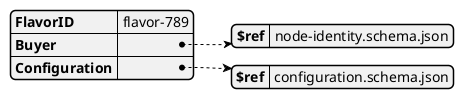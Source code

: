 @startjson
{
    "FlavorID": "flavor-789",
    "Buyer": {
        "$ref": "node-identity.schema.json"
    },
    "Configuration": {
        "$ref": "configuration.schema.json"
    }
}

@endjson
